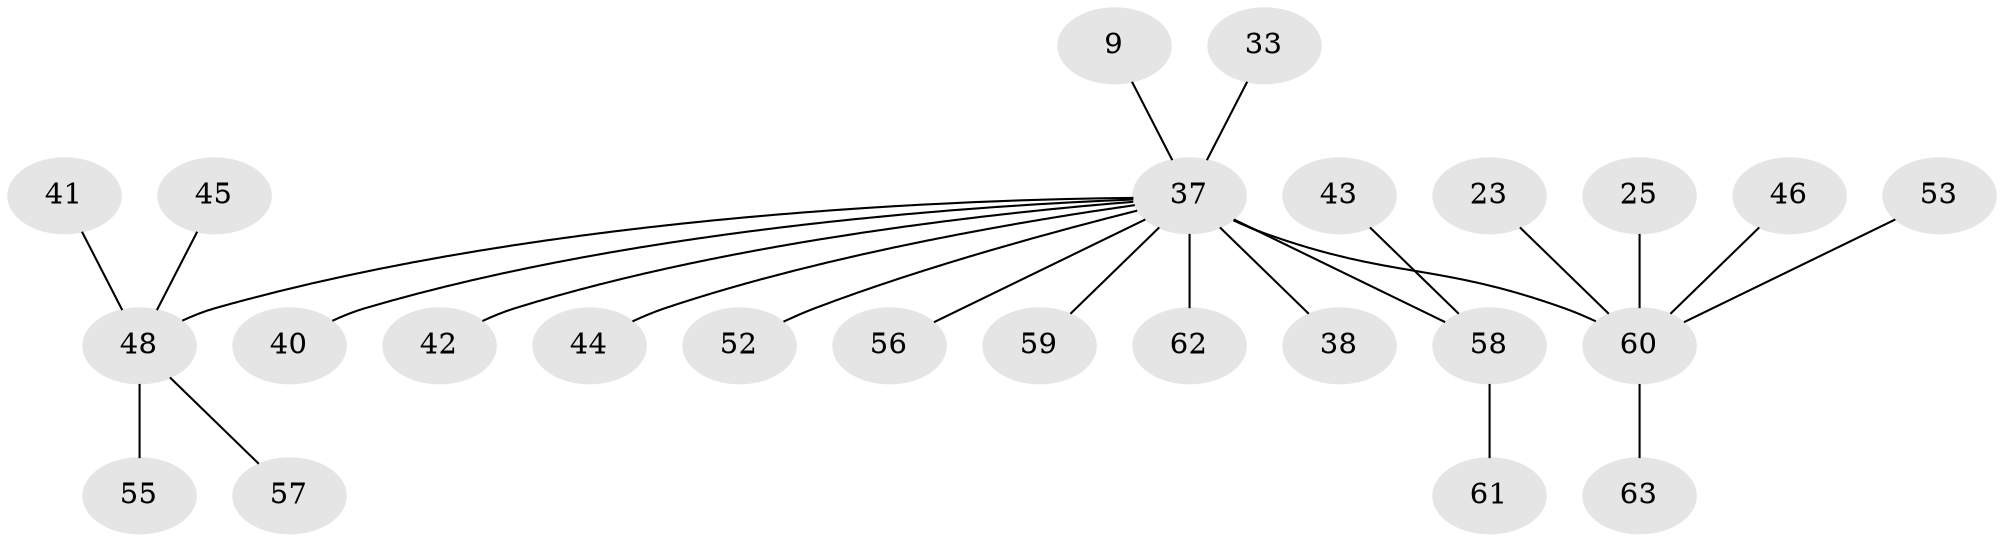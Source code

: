 // original degree distribution, {14: 0.015873015873015872, 6: 0.015873015873015872, 16: 0.015873015873015872, 4: 0.047619047619047616, 1: 0.5238095238095238, 2: 0.1746031746031746, 3: 0.1111111111111111, 9: 0.031746031746031744, 7: 0.015873015873015872, 5: 0.047619047619047616}
// Generated by graph-tools (version 1.1) at 2025/50/03/04/25 21:50:48]
// undirected, 25 vertices, 24 edges
graph export_dot {
graph [start="1"]
  node [color=gray90,style=filled];
  9;
  23;
  25;
  33;
  37 [super="+36+35+28"];
  38;
  40;
  41;
  42;
  43;
  44;
  45;
  46 [super="+16"];
  48 [super="+39"];
  52 [super="+50+47+30"];
  53;
  55;
  56;
  57;
  58 [super="+54"];
  59;
  60 [super="+26+13+24+5"];
  61;
  62 [super="+51"];
  63 [super="+18"];
  9 -- 37;
  23 -- 60;
  25 -- 60;
  33 -- 37;
  37 -- 56;
  37 -- 58 [weight=4];
  37 -- 60 [weight=7];
  37 -- 62;
  37 -- 38;
  37 -- 40;
  37 -- 42;
  37 -- 44;
  37 -- 52 [weight=2];
  37 -- 59;
  37 -- 48 [weight=5];
  41 -- 48;
  43 -- 58;
  45 -- 48;
  46 -- 60;
  48 -- 55 [weight=2];
  48 -- 57;
  53 -- 60;
  58 -- 61;
  60 -- 63;
}
